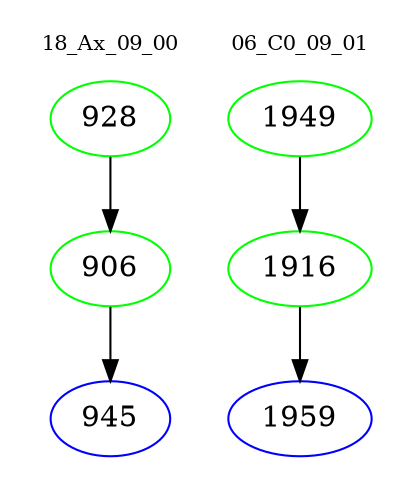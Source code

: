 digraph{
subgraph cluster_0 {
color = white
label = "18_Ax_09_00";
fontsize=10;
T0_928 [label="928", color="green"]
T0_928 -> T0_906 [color="black"]
T0_906 [label="906", color="green"]
T0_906 -> T0_945 [color="black"]
T0_945 [label="945", color="blue"]
}
subgraph cluster_1 {
color = white
label = "06_C0_09_01";
fontsize=10;
T1_1949 [label="1949", color="green"]
T1_1949 -> T1_1916 [color="black"]
T1_1916 [label="1916", color="green"]
T1_1916 -> T1_1959 [color="black"]
T1_1959 [label="1959", color="blue"]
}
}
